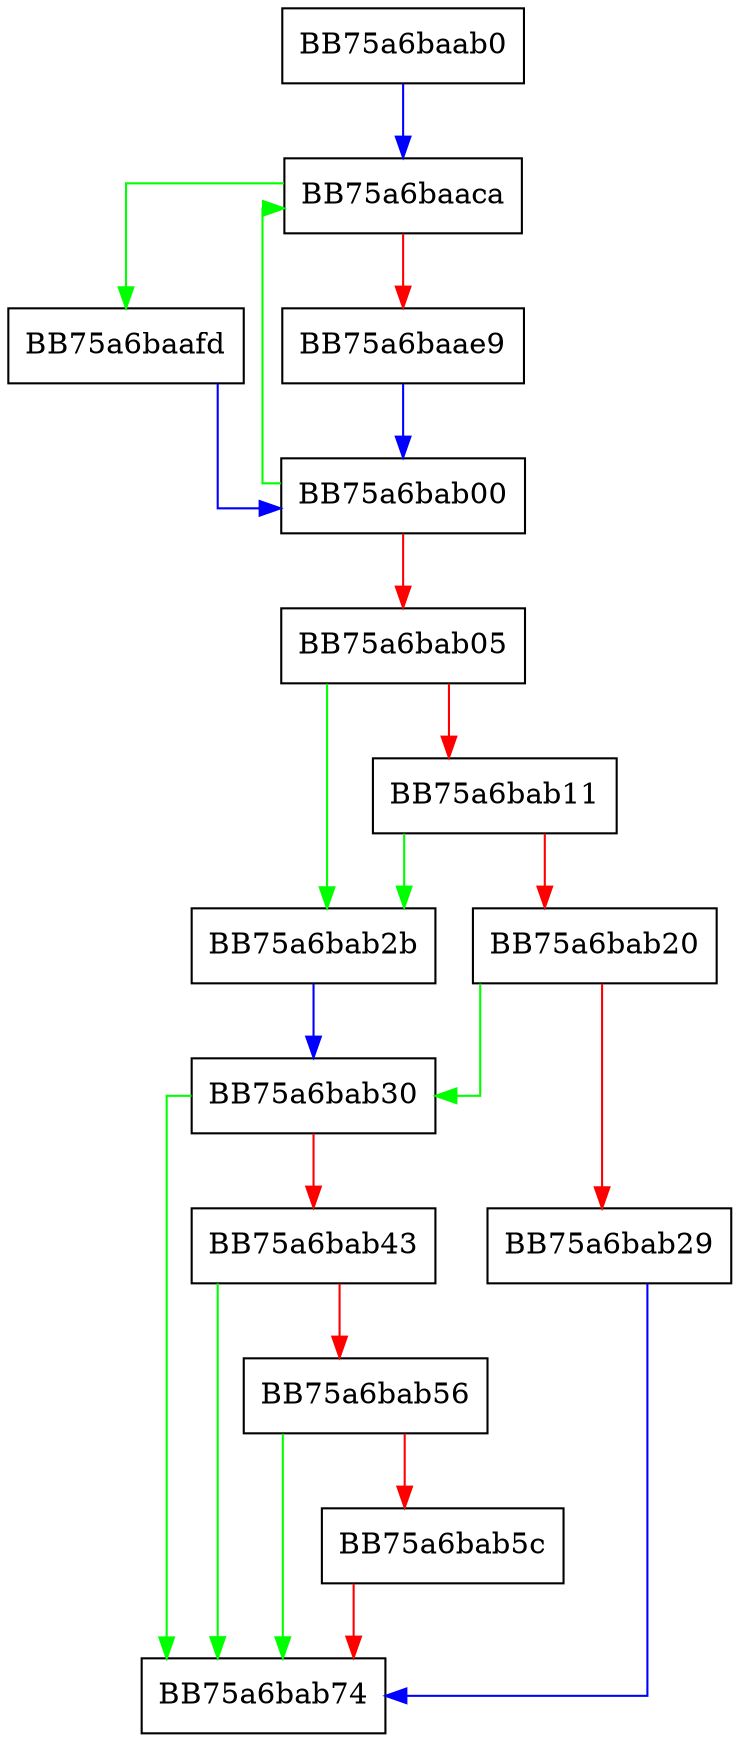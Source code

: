 digraph GetAttributePriority {
  node [shape="box"];
  graph [splines=ortho];
  BB75a6baab0 -> BB75a6baaca [color="blue"];
  BB75a6baaca -> BB75a6baafd [color="green"];
  BB75a6baaca -> BB75a6baae9 [color="red"];
  BB75a6baae9 -> BB75a6bab00 [color="blue"];
  BB75a6baafd -> BB75a6bab00 [color="blue"];
  BB75a6bab00 -> BB75a6baaca [color="green"];
  BB75a6bab00 -> BB75a6bab05 [color="red"];
  BB75a6bab05 -> BB75a6bab2b [color="green"];
  BB75a6bab05 -> BB75a6bab11 [color="red"];
  BB75a6bab11 -> BB75a6bab2b [color="green"];
  BB75a6bab11 -> BB75a6bab20 [color="red"];
  BB75a6bab20 -> BB75a6bab30 [color="green"];
  BB75a6bab20 -> BB75a6bab29 [color="red"];
  BB75a6bab29 -> BB75a6bab74 [color="blue"];
  BB75a6bab2b -> BB75a6bab30 [color="blue"];
  BB75a6bab30 -> BB75a6bab74 [color="green"];
  BB75a6bab30 -> BB75a6bab43 [color="red"];
  BB75a6bab43 -> BB75a6bab74 [color="green"];
  BB75a6bab43 -> BB75a6bab56 [color="red"];
  BB75a6bab56 -> BB75a6bab74 [color="green"];
  BB75a6bab56 -> BB75a6bab5c [color="red"];
  BB75a6bab5c -> BB75a6bab74 [color="red"];
}